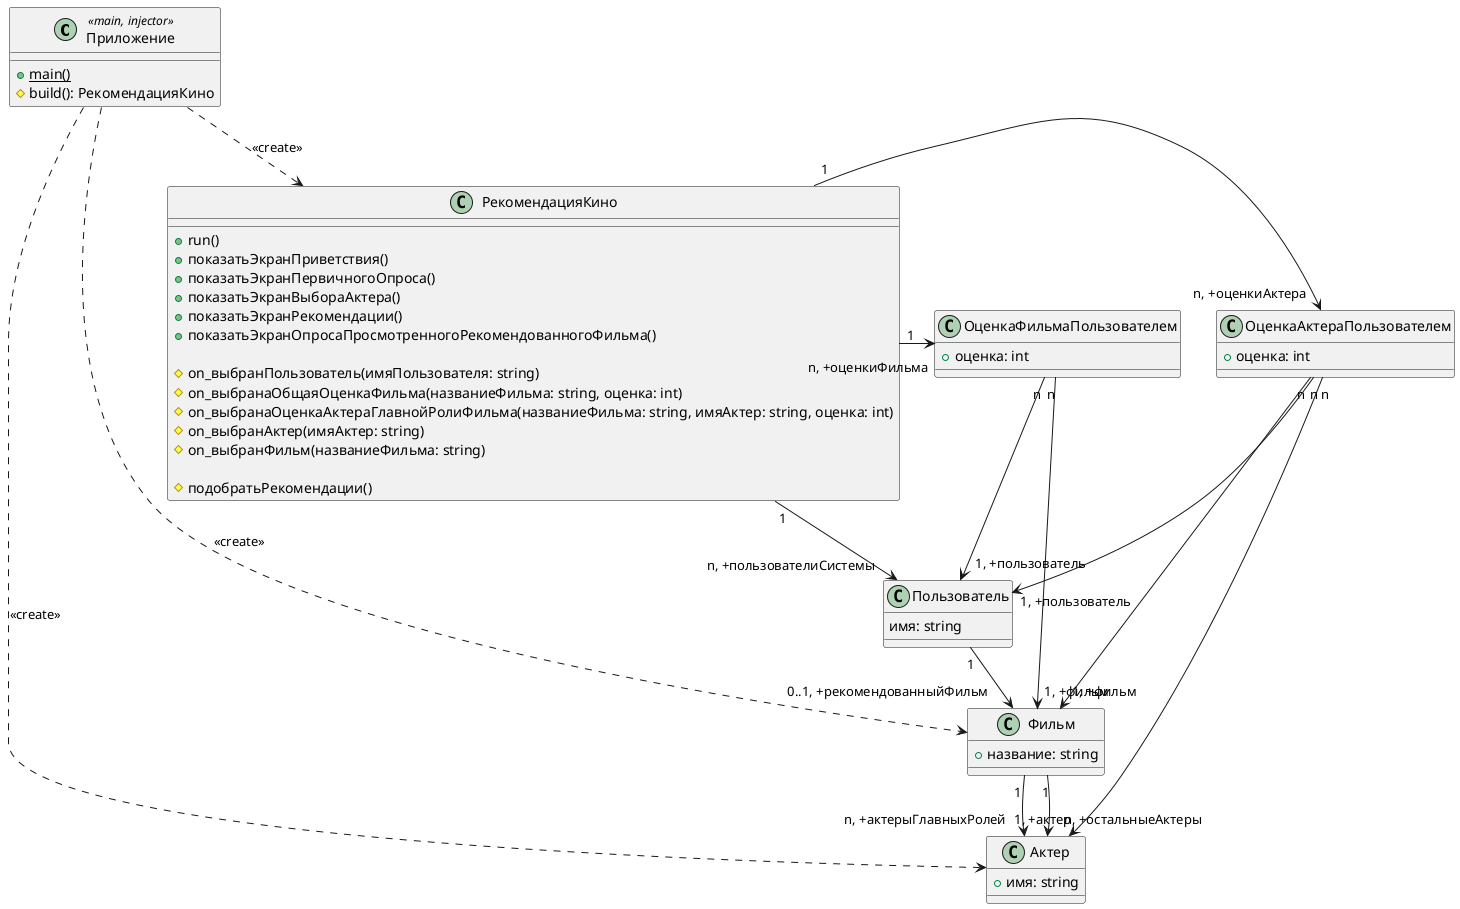 @startuml base

class Приложение <<main, injector>> {
    + {static} main()
    # build(): РекомендацияКино
}
Приложение ..> РекомендацияКино: <<create>>
Приложение ..> Фильм: <<create>>
Приложение ..> Актер: <<create>>


class РекомендацияКино {
    + run()
    + показатьЭкранПриветствия()
    + показатьЭкранПервичногоОпроса()
    + показатьЭкранВыбораАктера()
    + показатьЭкранРекомендации()
    + показатьЭкранОпросаПросмотренногоРекомендованногоФильма()

    # on_выбранПользователь(имяПользователя: string)
    # on_выбранаОбщаяОценкаФильма(названиеФильма: string, оценка: int)
    # on_выбранаОценкаАктераГлавнойРолиФильма(названиеФильма: string, имяАктер: string, оценка: int)
    # on_выбранАктер(имяАктер: string)
    # on_выбранФильм(названиеФильма: string)

    # подобратьРекомендации()
}
РекомендацияКино "1" -> "n, +пользователиСистемы" Пользователь
РекомендацияКино "1" -> "n, +оценкиФильма" ОценкаФильмаПользователем
РекомендацияКино "1" -> "n, +оценкиАктера" ОценкаАктераПользователем

class Пользователь {
    имя: string
}
Пользователь "1" --> "0..1, +рекомендованныйФильм" Фильм

class Фильм {
    + название: string
}
Фильм "1" --> "n, +актерыГлавныхРолей" Актер
Фильм "1" --> "n, +остальныеАктеры" Актер

class Актер {
    + имя: string
}

class ОценкаФильмаПользователем {
    + оценка: int
}

ОценкаФильмаПользователем "n" --> "1, +фильм" Фильм
ОценкаФильмаПользователем "n" --> "1, +пользователь" Пользователь

class ОценкаАктераПользователем {
    + оценка: int
}
ОценкаАктераПользователем "n" --> "1, +актер" Актер
ОценкаАктераПользователем "n" --> "1, +фильм" Фильм
ОценкаАктераПользователем "n" --> "1, +пользователь" Пользователь




@enduml

' Система позволяет получить персональные рекомендации по кинопроизведениям на основе оценки просмотренных фильмов. 
' Пользователь начиная работать с системой представляется ей. 
' Если это первый запуск системы, то вначале ему предлагается выбрать три последних кинопроизведения которые он посмотрел и для каждого отвечает на вопросы: общая оценка и оценки актерам главных ролей. 
' Дальше он выбирает актера, кинопроизведение с участием которого он хочет посмотреть. 
' Система подбирает кинопроизведение исходя из максимальной интегрированной оценки полученной суммой оценок каждого пользователя, которая вычисляется как перемножение оценки роли актера и общей оценки за фильм. 
' После того пользователь выбрал кинопроизведение для просмотра, система это запоминает и при следующем входе пользователя просит его оценить просмотренный фильм. 
' Процедура оценки такая же как и для первого входа. Оценки разных пользователей хранятся вместе.